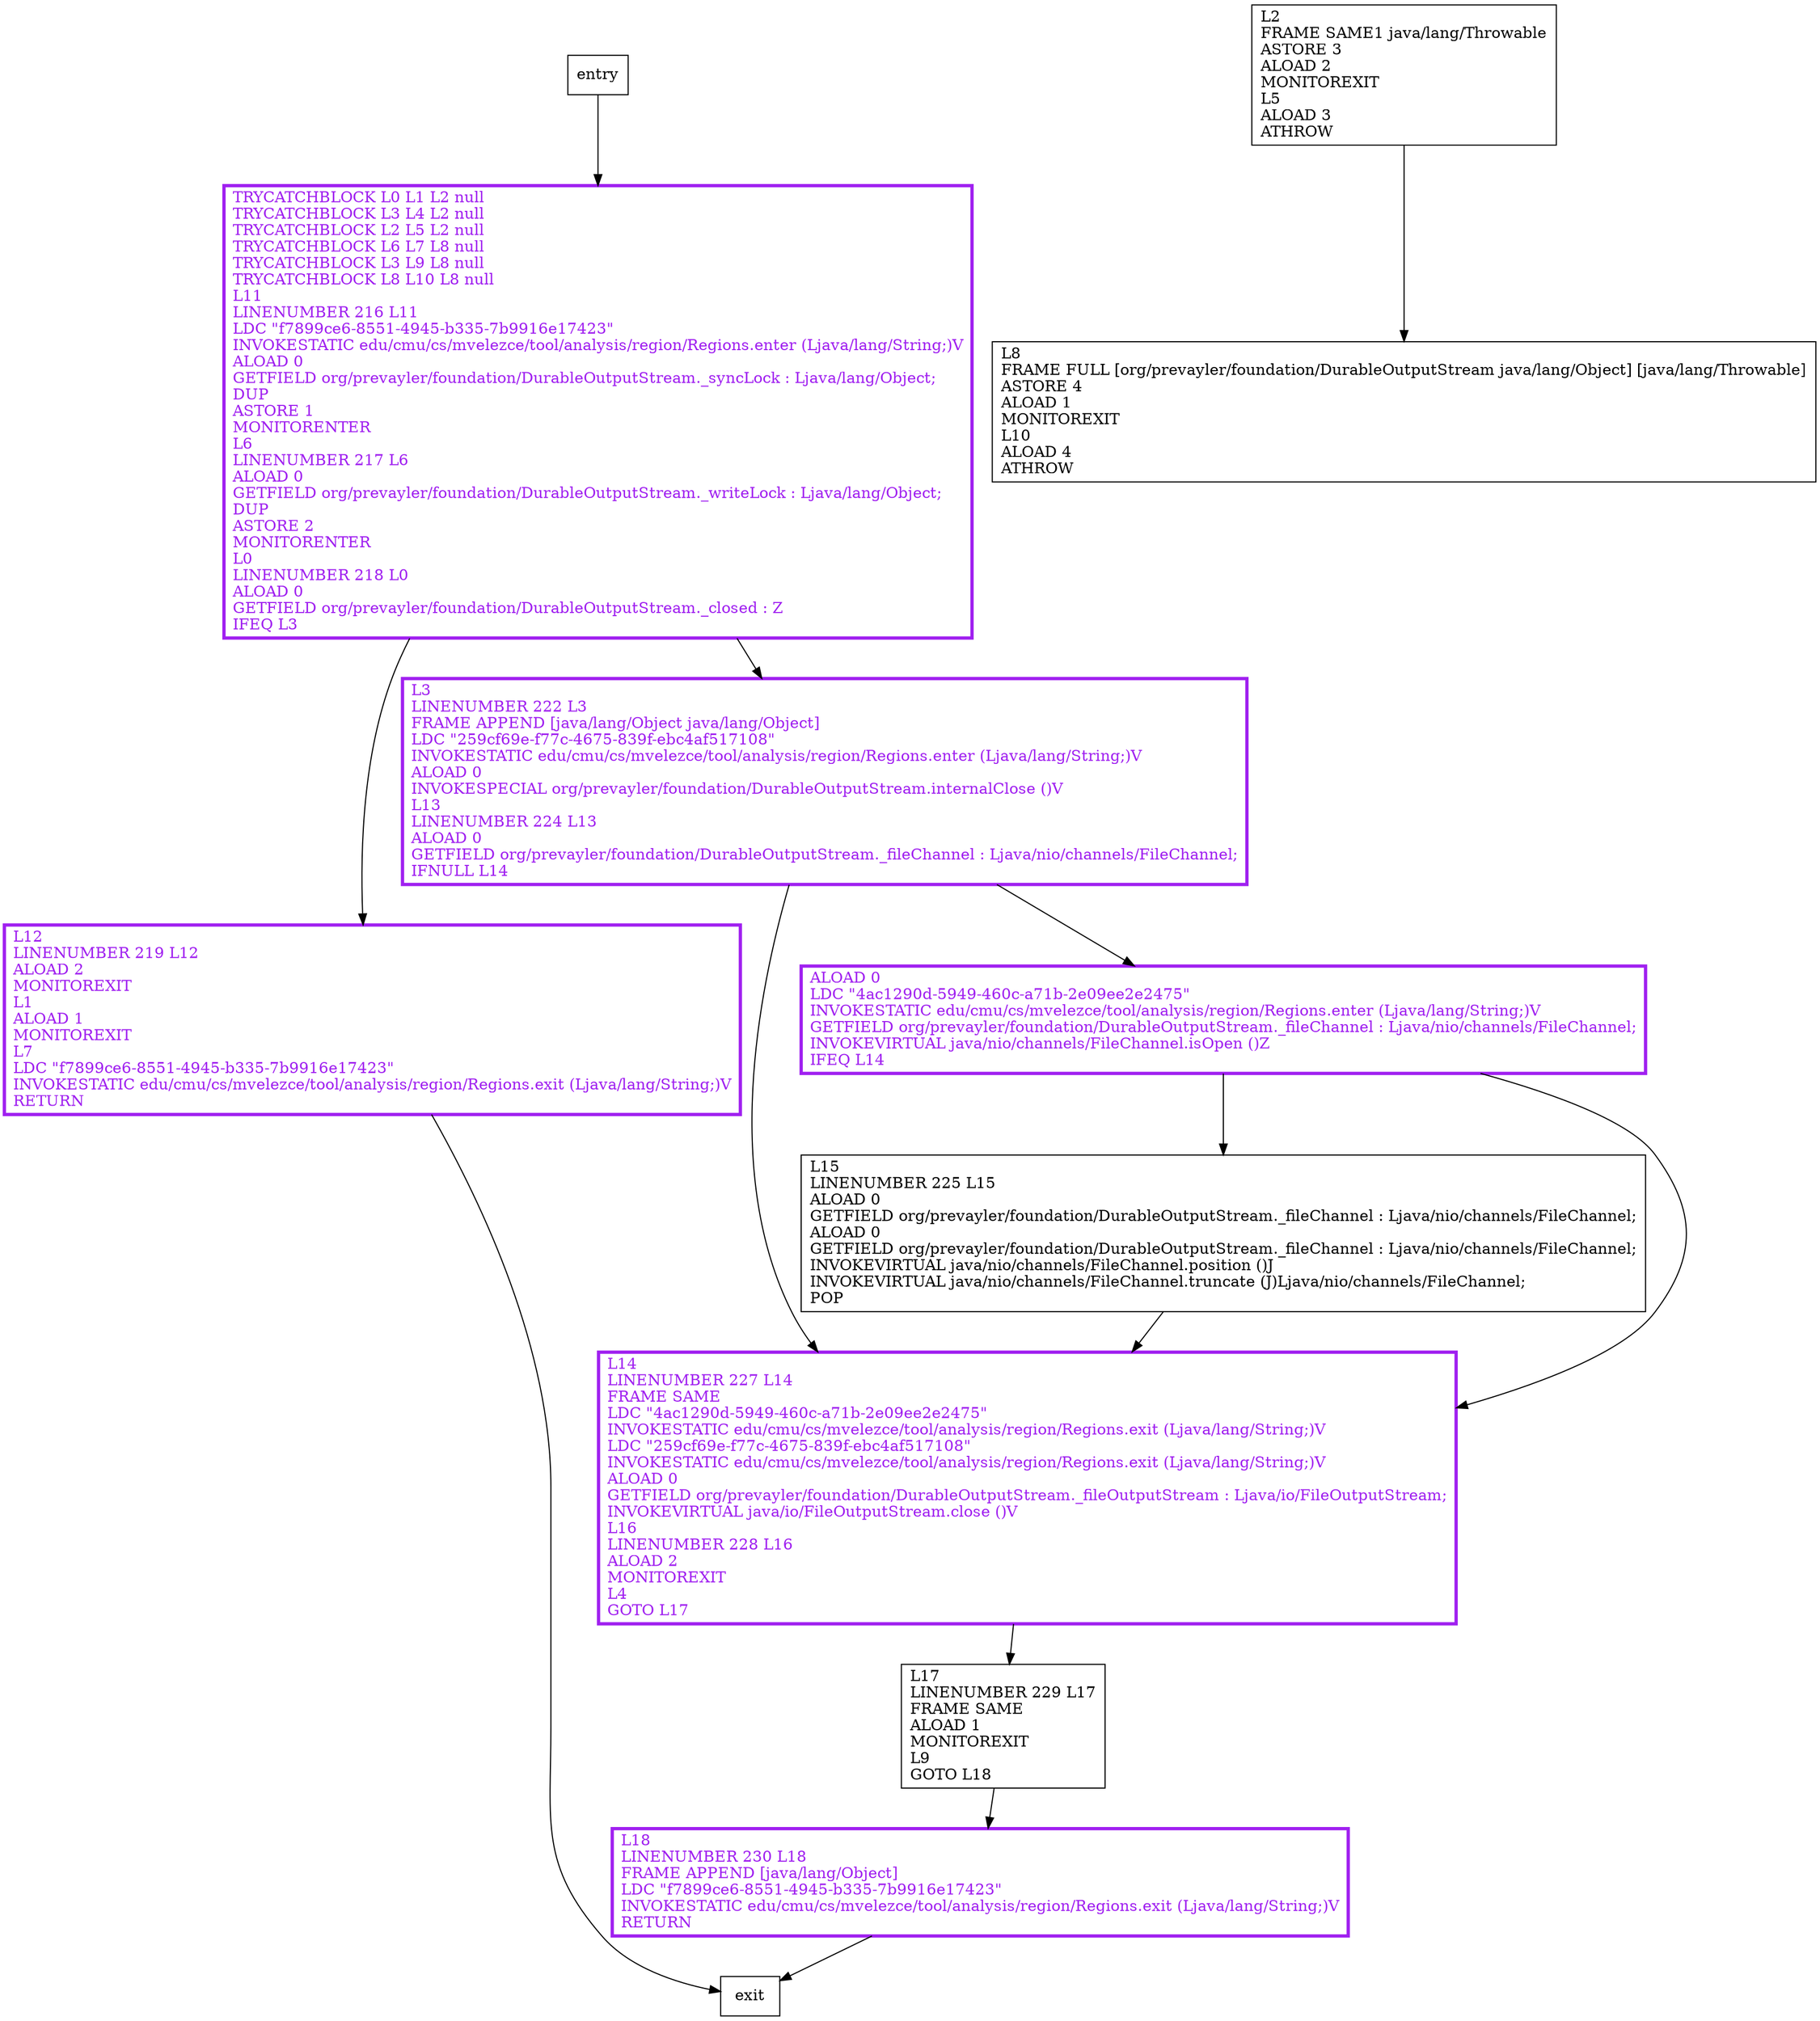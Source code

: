 digraph close {
node [shape=record];
1758917774 [label="TRYCATCHBLOCK L0 L1 L2 null\lTRYCATCHBLOCK L3 L4 L2 null\lTRYCATCHBLOCK L2 L5 L2 null\lTRYCATCHBLOCK L6 L7 L8 null\lTRYCATCHBLOCK L3 L9 L8 null\lTRYCATCHBLOCK L8 L10 L8 null\lL11\lLINENUMBER 216 L11\lLDC \"f7899ce6-8551-4945-b335-7b9916e17423\"\lINVOKESTATIC edu/cmu/cs/mvelezce/tool/analysis/region/Regions.enter (Ljava/lang/String;)V\lALOAD 0\lGETFIELD org/prevayler/foundation/DurableOutputStream._syncLock : Ljava/lang/Object;\lDUP\lASTORE 1\lMONITORENTER\lL6\lLINENUMBER 217 L6\lALOAD 0\lGETFIELD org/prevayler/foundation/DurableOutputStream._writeLock : Ljava/lang/Object;\lDUP\lASTORE 2\lMONITORENTER\lL0\lLINENUMBER 218 L0\lALOAD 0\lGETFIELD org/prevayler/foundation/DurableOutputStream._closed : Z\lIFEQ L3\l"];
2074865054 [label="L12\lLINENUMBER 219 L12\lALOAD 2\lMONITOREXIT\lL1\lALOAD 1\lMONITOREXIT\lL7\lLDC \"f7899ce6-8551-4945-b335-7b9916e17423\"\lINVOKESTATIC edu/cmu/cs/mvelezce/tool/analysis/region/Regions.exit (Ljava/lang/String;)V\lRETURN\l"];
582479659 [label="L15\lLINENUMBER 225 L15\lALOAD 0\lGETFIELD org/prevayler/foundation/DurableOutputStream._fileChannel : Ljava/nio/channels/FileChannel;\lALOAD 0\lGETFIELD org/prevayler/foundation/DurableOutputStream._fileChannel : Ljava/nio/channels/FileChannel;\lINVOKEVIRTUAL java/nio/channels/FileChannel.position ()J\lINVOKEVIRTUAL java/nio/channels/FileChannel.truncate (J)Ljava/nio/channels/FileChannel;\lPOP\l"];
1008188683 [label="L2\lFRAME SAME1 java/lang/Throwable\lASTORE 3\lALOAD 2\lMONITOREXIT\lL5\lALOAD 3\lATHROW\l"];
1821786174 [label="L3\lLINENUMBER 222 L3\lFRAME APPEND [java/lang/Object java/lang/Object]\lLDC \"259cf69e-f77c-4675-839f-ebc4af517108\"\lINVOKESTATIC edu/cmu/cs/mvelezce/tool/analysis/region/Regions.enter (Ljava/lang/String;)V\lALOAD 0\lINVOKESPECIAL org/prevayler/foundation/DurableOutputStream.internalClose ()V\lL13\lLINENUMBER 224 L13\lALOAD 0\lGETFIELD org/prevayler/foundation/DurableOutputStream._fileChannel : Ljava/nio/channels/FileChannel;\lIFNULL L14\l"];
592655690 [label="L14\lLINENUMBER 227 L14\lFRAME SAME\lLDC \"4ac1290d-5949-460c-a71b-2e09ee2e2475\"\lINVOKESTATIC edu/cmu/cs/mvelezce/tool/analysis/region/Regions.exit (Ljava/lang/String;)V\lLDC \"259cf69e-f77c-4675-839f-ebc4af517108\"\lINVOKESTATIC edu/cmu/cs/mvelezce/tool/analysis/region/Regions.exit (Ljava/lang/String;)V\lALOAD 0\lGETFIELD org/prevayler/foundation/DurableOutputStream._fileOutputStream : Ljava/io/FileOutputStream;\lINVOKEVIRTUAL java/io/FileOutputStream.close ()V\lL16\lLINENUMBER 228 L16\lALOAD 2\lMONITOREXIT\lL4\lGOTO L17\l"];
114565630 [label="L17\lLINENUMBER 229 L17\lFRAME SAME\lALOAD 1\lMONITOREXIT\lL9\lGOTO L18\l"];
722044259 [label="L18\lLINENUMBER 230 L18\lFRAME APPEND [java/lang/Object]\lLDC \"f7899ce6-8551-4945-b335-7b9916e17423\"\lINVOKESTATIC edu/cmu/cs/mvelezce/tool/analysis/region/Regions.exit (Ljava/lang/String;)V\lRETURN\l"];
2088687402 [label="ALOAD 0\lLDC \"4ac1290d-5949-460c-a71b-2e09ee2e2475\"\lINVOKESTATIC edu/cmu/cs/mvelezce/tool/analysis/region/Regions.enter (Ljava/lang/String;)V\lGETFIELD org/prevayler/foundation/DurableOutputStream._fileChannel : Ljava/nio/channels/FileChannel;\lINVOKEVIRTUAL java/nio/channels/FileChannel.isOpen ()Z\lIFEQ L14\l"];
920320548 [label="L8\lFRAME FULL [org/prevayler/foundation/DurableOutputStream java/lang/Object] [java/lang/Throwable]\lASTORE 4\lALOAD 1\lMONITOREXIT\lL10\lALOAD 4\lATHROW\l"];
entry;
exit;
2074865054 -> exit;
1008188683 -> 920320548;
1821786174 -> 592655690;
1821786174 -> 2088687402;
592655690 -> 114565630;
114565630 -> 722044259;
1758917774 -> 2074865054;
1758917774 -> 1821786174;
entry -> 1758917774;
582479659 -> 592655690;
722044259 -> exit;
2088687402 -> 582479659;
2088687402 -> 592655690;
1758917774[fontcolor="purple", penwidth=3, color="purple"];
2074865054[fontcolor="purple", penwidth=3, color="purple"];
1821786174[fontcolor="purple", penwidth=3, color="purple"];
592655690[fontcolor="purple", penwidth=3, color="purple"];
722044259[fontcolor="purple", penwidth=3, color="purple"];
2088687402[fontcolor="purple", penwidth=3, color="purple"];
}
